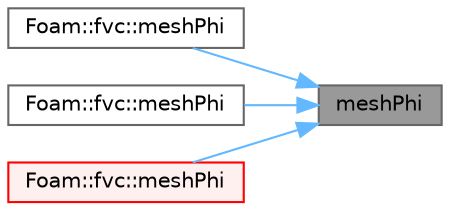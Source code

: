 digraph "meshPhi"
{
 // LATEX_PDF_SIZE
  bgcolor="transparent";
  edge [fontname=Helvetica,fontsize=10,labelfontname=Helvetica,labelfontsize=10];
  node [fontname=Helvetica,fontsize=10,shape=box,height=0.2,width=0.4];
  rankdir="RL";
  Node1 [id="Node000001",label="meshPhi",height=0.2,width=0.4,color="gray40", fillcolor="grey60", style="filled", fontcolor="black",tooltip=" "];
  Node1 -> Node2 [id="edge1_Node000001_Node000002",dir="back",color="steelblue1",style="solid",tooltip=" "];
  Node2 [id="Node000002",label="Foam::fvc::meshPhi",height=0.2,width=0.4,color="grey40", fillcolor="white", style="filled",URL="$namespaceFoam_1_1fvc.html#a5703326eb0453b466ef87fd7dfa52b2e",tooltip=" "];
  Node1 -> Node3 [id="edge2_Node000001_Node000003",dir="back",color="steelblue1",style="solid",tooltip=" "];
  Node3 [id="Node000003",label="Foam::fvc::meshPhi",height=0.2,width=0.4,color="grey40", fillcolor="white", style="filled",URL="$namespaceFoam_1_1fvc.html#a2b83dd873c4b38d47441ebb0bd93b637",tooltip=" "];
  Node1 -> Node4 [id="edge3_Node000001_Node000004",dir="back",color="steelblue1",style="solid",tooltip=" "];
  Node4 [id="Node000004",label="Foam::fvc::meshPhi",height=0.2,width=0.4,color="red", fillcolor="#FFF0F0", style="filled",URL="$namespaceFoam_1_1fvc.html#a4de91c07f95262e698d486b45f6c2fe6",tooltip=" "];
}
